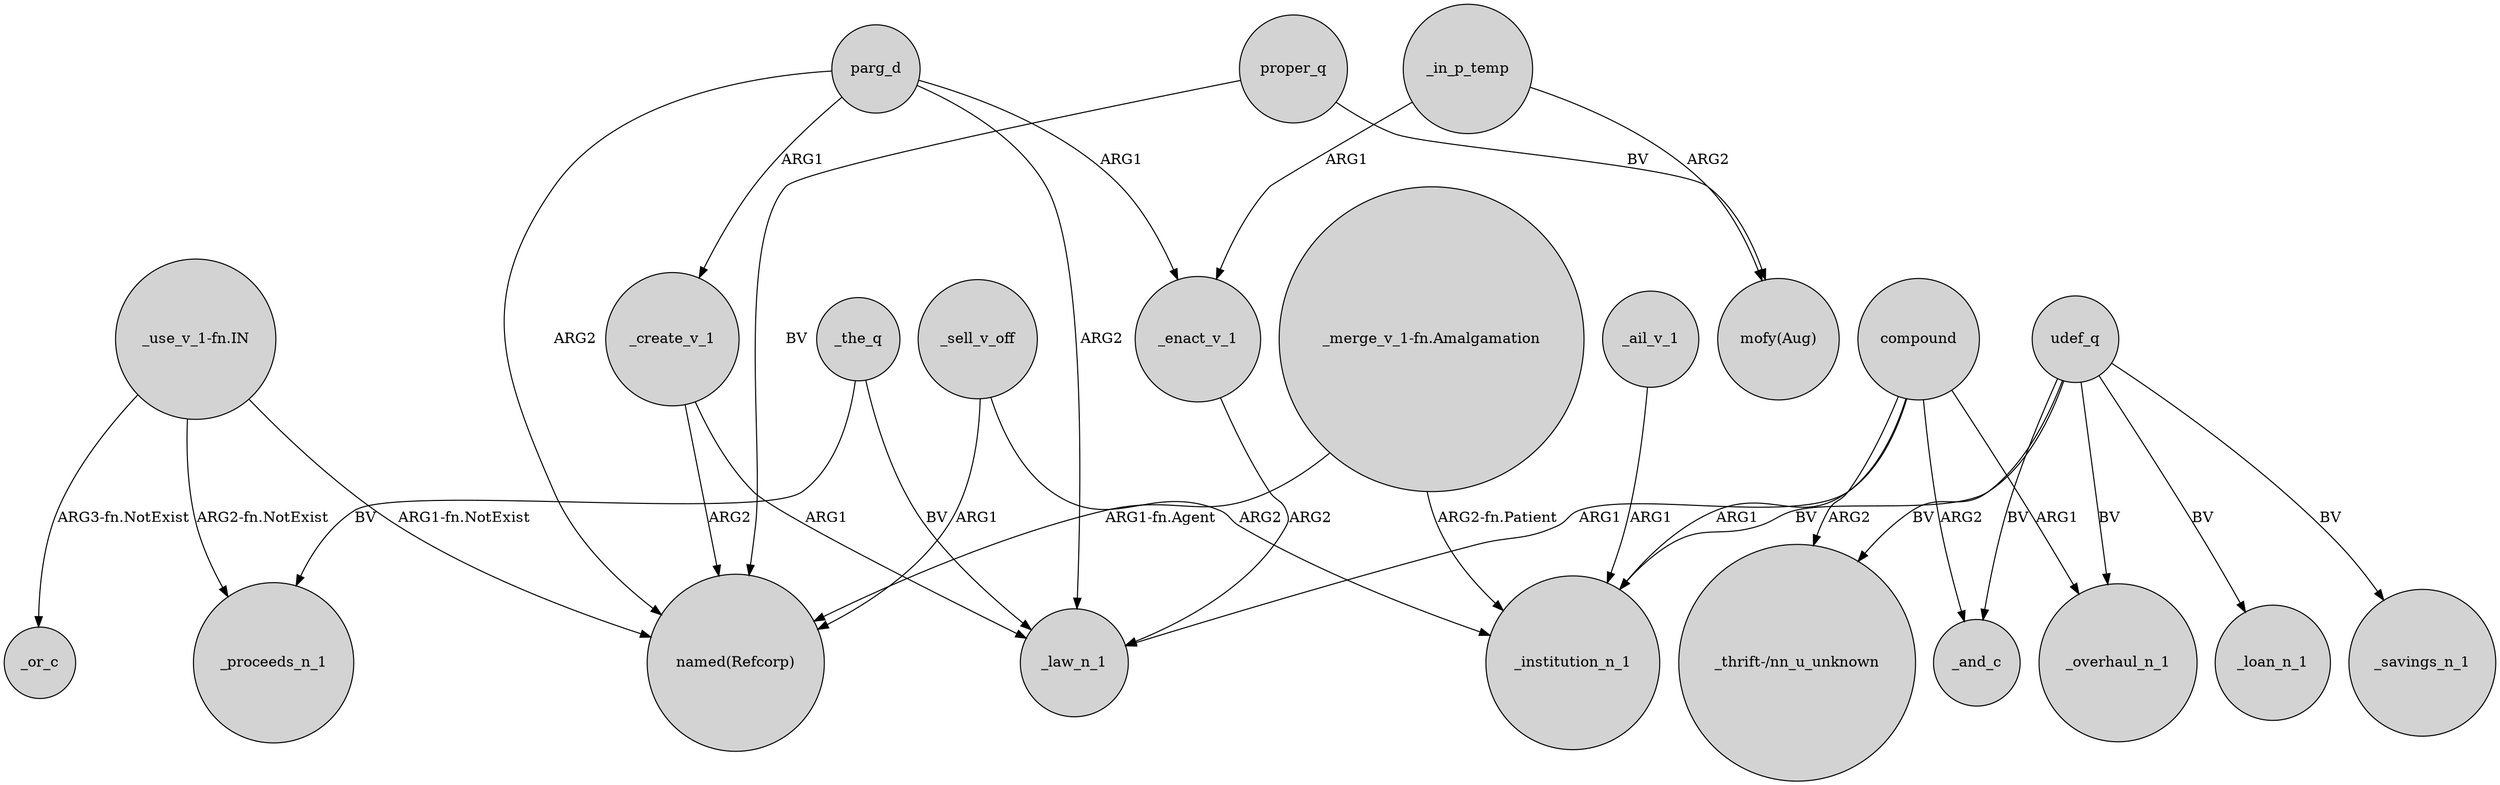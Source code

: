 digraph {
	node [shape=circle style=filled]
	_sell_v_off -> "named(Refcorp)" [label=ARG1]
	_create_v_1 -> _law_n_1 [label=ARG1]
	parg_d -> _create_v_1 [label=ARG1]
	udef_q -> _overhaul_n_1 [label=BV]
	udef_q -> _savings_n_1 [label=BV]
	_the_q -> _proceeds_n_1 [label=BV]
	_ail_v_1 -> _institution_n_1 [label=ARG1]
	_sell_v_off -> _institution_n_1 [label=ARG2]
	udef_q -> "_thrift-/nn_u_unknown" [label=BV]
	udef_q -> _institution_n_1 [label=BV]
	"_use_v_1-fn.IN" -> "named(Refcorp)" [label="ARG1-fn.NotExist"]
	"_use_v_1-fn.IN" -> _proceeds_n_1 [label="ARG2-fn.NotExist"]
	_in_p_temp -> _enact_v_1 [label=ARG1]
	compound -> _and_c [label=ARG2]
	_in_p_temp -> "mofy(Aug)" [label=ARG2]
	_create_v_1 -> "named(Refcorp)" [label=ARG2]
	compound -> _overhaul_n_1 [label=ARG1]
	parg_d -> _law_n_1 [label=ARG2]
	proper_q -> "mofy(Aug)" [label=BV]
	_the_q -> _law_n_1 [label=BV]
	"_use_v_1-fn.IN" -> _or_c [label="ARG3-fn.NotExist"]
	parg_d -> "named(Refcorp)" [label=ARG2]
	parg_d -> _enact_v_1 [label=ARG1]
	"_merge_v_1-fn.Amalgamation" -> "named(Refcorp)" [label="ARG1-fn.Agent"]
	proper_q -> "named(Refcorp)" [label=BV]
	compound -> _law_n_1 [label=ARG1]
	"_merge_v_1-fn.Amalgamation" -> _institution_n_1 [label="ARG2-fn.Patient"]
	udef_q -> _and_c [label=BV]
	compound -> "_thrift-/nn_u_unknown" [label=ARG2]
	compound -> _institution_n_1 [label=ARG1]
	udef_q -> _loan_n_1 [label=BV]
	_enact_v_1 -> _law_n_1 [label=ARG2]
}
